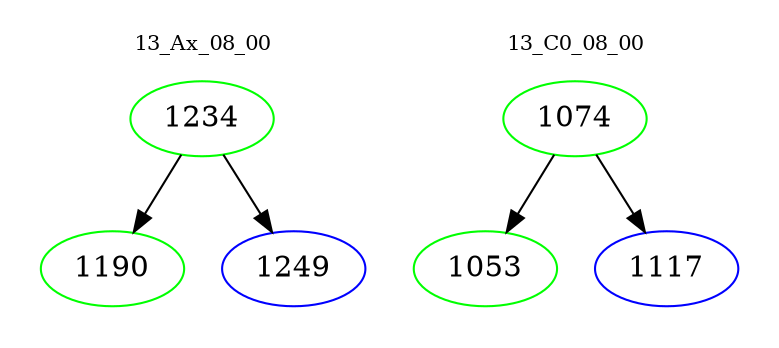 digraph{
subgraph cluster_0 {
color = white
label = "13_Ax_08_00";
fontsize=10;
T0_1234 [label="1234", color="green"]
T0_1234 -> T0_1190 [color="black"]
T0_1190 [label="1190", color="green"]
T0_1234 -> T0_1249 [color="black"]
T0_1249 [label="1249", color="blue"]
}
subgraph cluster_1 {
color = white
label = "13_C0_08_00";
fontsize=10;
T1_1074 [label="1074", color="green"]
T1_1074 -> T1_1053 [color="black"]
T1_1053 [label="1053", color="green"]
T1_1074 -> T1_1117 [color="black"]
T1_1117 [label="1117", color="blue"]
}
}
